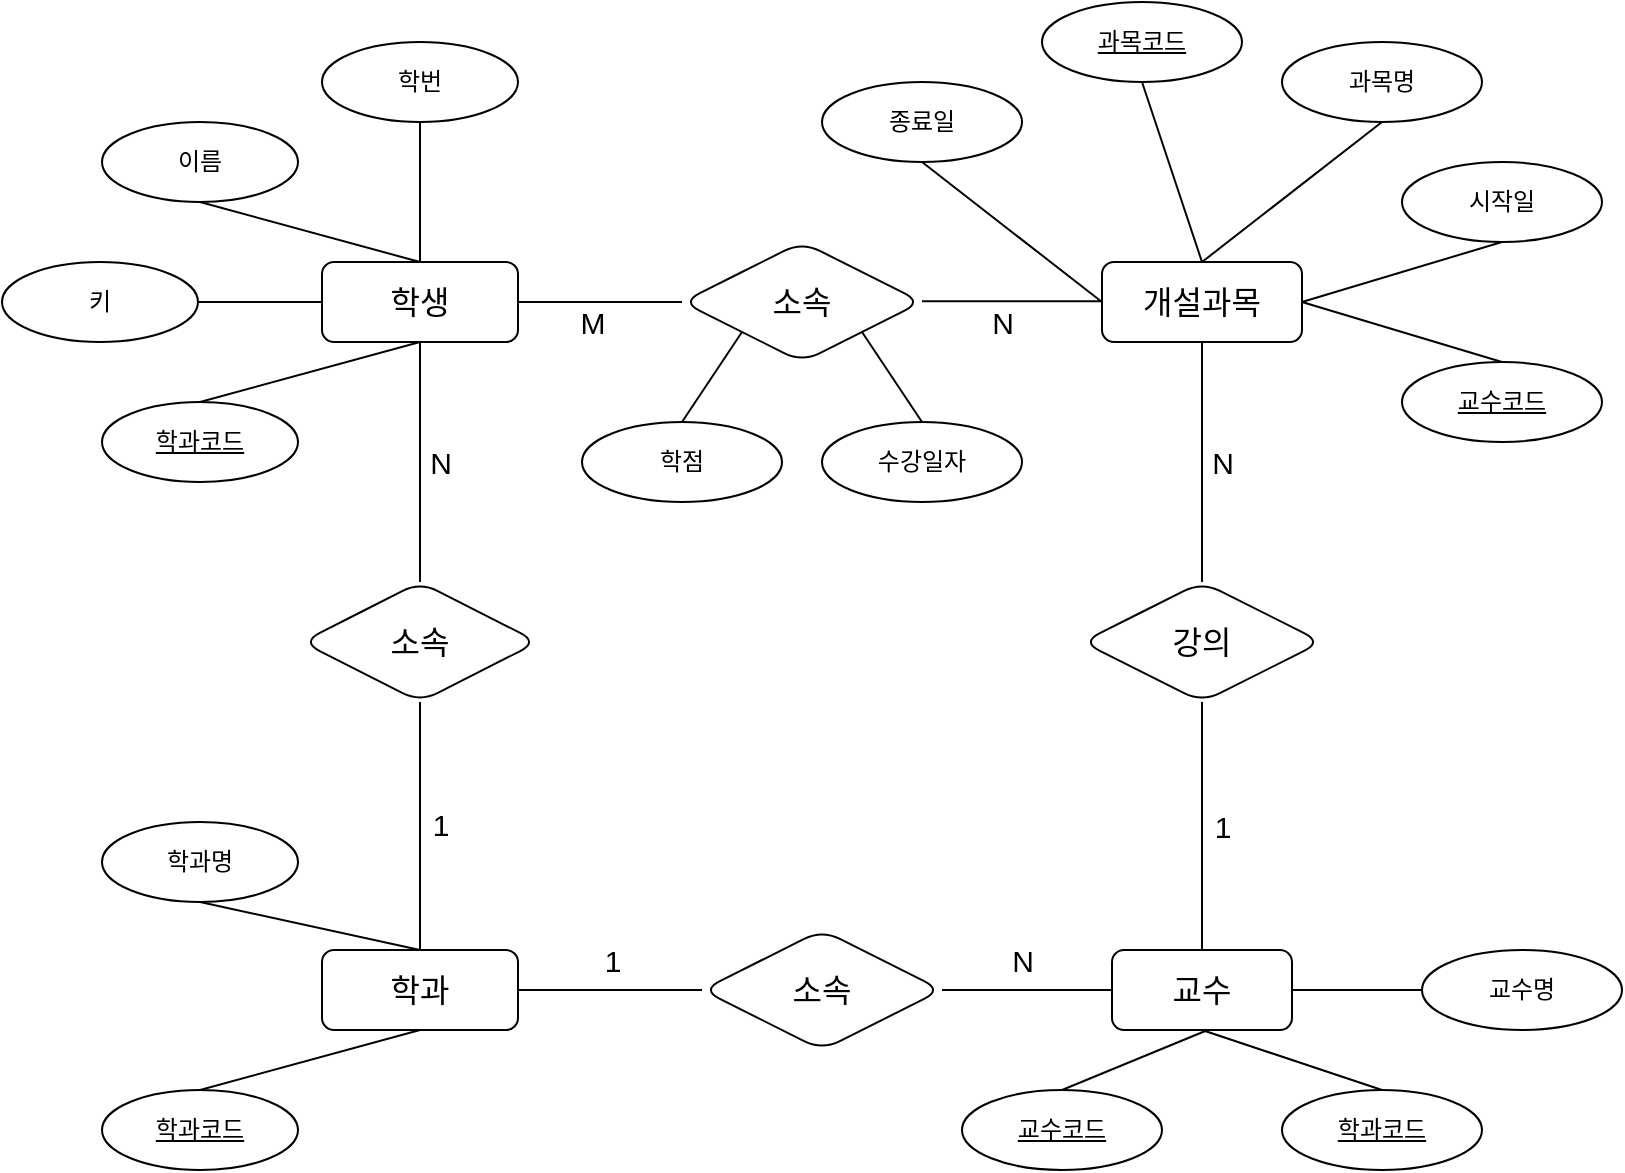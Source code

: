 <mxfile version="24.2.1" type="github" pages="2">
  <diagram name="개념적 모델링" id="DnrLCoqp0zNMLl07k5V4">
    <mxGraphModel dx="2521" dy="1557" grid="1" gridSize="10" guides="1" tooltips="1" connect="1" arrows="1" fold="1" page="1" pageScale="1" pageWidth="1169" pageHeight="827" math="0" shadow="0">
      <root>
        <mxCell id="0" />
        <mxCell id="1" parent="0" />
        <mxCell id="U_HySxkz3RupUNM9T2fn-3" value="&lt;font style=&quot;font-size: 16px;&quot;&gt;학생&lt;/font&gt;" style="whiteSpace=wrap;html=1;align=center;rounded=1;" vertex="1" parent="1">
          <mxGeometry x="-330" y="-40" width="98" height="40" as="geometry" />
        </mxCell>
        <mxCell id="U_HySxkz3RupUNM9T2fn-9" value="학과코드" style="ellipse;whiteSpace=wrap;html=1;align=center;fontStyle=4;rounded=1;" vertex="1" parent="1">
          <mxGeometry x="-440" y="30" width="98" height="40" as="geometry" />
        </mxCell>
        <mxCell id="U_HySxkz3RupUNM9T2fn-10" value="이름" style="ellipse;whiteSpace=wrap;html=1;align=center;rounded=1;" vertex="1" parent="1">
          <mxGeometry x="-440" y="-110" width="98" height="40" as="geometry" />
        </mxCell>
        <mxCell id="U_HySxkz3RupUNM9T2fn-11" value="키" style="ellipse;whiteSpace=wrap;html=1;align=center;rounded=1;" vertex="1" parent="1">
          <mxGeometry x="-490" y="-40" width="98" height="40" as="geometry" />
        </mxCell>
        <mxCell id="U_HySxkz3RupUNM9T2fn-13" value="학번" style="ellipse;whiteSpace=wrap;html=1;align=center;rounded=1;" vertex="1" parent="1">
          <mxGeometry x="-330" y="-150" width="98" height="40" as="geometry" />
        </mxCell>
        <mxCell id="U_HySxkz3RupUNM9T2fn-14" value="" style="endArrow=none;html=1;rounded=1;fontSize=12;startSize=8;endSize=8;curved=1;entryX=0.5;entryY=1;entryDx=0;entryDy=0;exitX=0.5;exitY=0;exitDx=0;exitDy=0;" edge="1" parent="1" source="U_HySxkz3RupUNM9T2fn-3" target="U_HySxkz3RupUNM9T2fn-13">
          <mxGeometry relative="1" as="geometry">
            <mxPoint x="-310" y="-60" as="sourcePoint" />
            <mxPoint x="-150" y="-60" as="targetPoint" />
          </mxGeometry>
        </mxCell>
        <mxCell id="U_HySxkz3RupUNM9T2fn-15" value="" style="endArrow=none;html=1;rounded=1;fontSize=12;startSize=8;endSize=8;curved=1;exitX=0.5;exitY=1;exitDx=0;exitDy=0;entryX=0.5;entryY=0;entryDx=0;entryDy=0;" edge="1" parent="1" source="U_HySxkz3RupUNM9T2fn-10" target="U_HySxkz3RupUNM9T2fn-3">
          <mxGeometry relative="1" as="geometry">
            <mxPoint x="-310" y="-60" as="sourcePoint" />
            <mxPoint x="-150" y="-60" as="targetPoint" />
          </mxGeometry>
        </mxCell>
        <mxCell id="U_HySxkz3RupUNM9T2fn-16" value="" style="endArrow=none;html=1;rounded=1;fontSize=12;startSize=8;endSize=8;curved=1;exitX=1;exitY=0.5;exitDx=0;exitDy=0;entryX=0;entryY=0.5;entryDx=0;entryDy=0;" edge="1" parent="1" source="U_HySxkz3RupUNM9T2fn-11" target="U_HySxkz3RupUNM9T2fn-3">
          <mxGeometry relative="1" as="geometry">
            <mxPoint x="-360" y="-70" as="sourcePoint" />
            <mxPoint x="-270" y="-30" as="targetPoint" />
          </mxGeometry>
        </mxCell>
        <mxCell id="U_HySxkz3RupUNM9T2fn-17" value="" style="endArrow=none;html=1;rounded=1;fontSize=12;startSize=8;endSize=8;curved=1;exitX=0.5;exitY=1;exitDx=0;exitDy=0;entryX=0.5;entryY=0;entryDx=0;entryDy=0;" edge="1" parent="1" source="U_HySxkz3RupUNM9T2fn-3" target="U_HySxkz3RupUNM9T2fn-9">
          <mxGeometry relative="1" as="geometry">
            <mxPoint x="-380" y="-10" as="sourcePoint" />
            <mxPoint x="-280" y="40" as="targetPoint" />
          </mxGeometry>
        </mxCell>
        <mxCell id="U_HySxkz3RupUNM9T2fn-18" value="&lt;span style=&quot;font-size: 16px;&quot;&gt;학과&lt;/span&gt;" style="whiteSpace=wrap;html=1;align=center;rounded=1;" vertex="1" parent="1">
          <mxGeometry x="-330" y="304" width="98" height="40" as="geometry" />
        </mxCell>
        <mxCell id="U_HySxkz3RupUNM9T2fn-19" value="학과명" style="ellipse;whiteSpace=wrap;html=1;align=center;rounded=1;" vertex="1" parent="1">
          <mxGeometry x="-440" y="240" width="98" height="40" as="geometry" />
        </mxCell>
        <mxCell id="U_HySxkz3RupUNM9T2fn-20" value="학과코드" style="ellipse;whiteSpace=wrap;html=1;align=center;fontStyle=4;rounded=1;" vertex="1" parent="1">
          <mxGeometry x="-440" y="374" width="98" height="40" as="geometry" />
        </mxCell>
        <mxCell id="U_HySxkz3RupUNM9T2fn-21" value="" style="endArrow=none;html=1;rounded=1;fontSize=12;startSize=8;endSize=8;curved=1;entryX=0.5;entryY=1;entryDx=0;entryDy=0;exitX=0.5;exitY=0;exitDx=0;exitDy=0;" edge="1" parent="1" source="U_HySxkz3RupUNM9T2fn-20" target="U_HySxkz3RupUNM9T2fn-18">
          <mxGeometry relative="1" as="geometry">
            <mxPoint x="-460" y="344" as="sourcePoint" />
            <mxPoint x="-370" y="304" as="targetPoint" />
          </mxGeometry>
        </mxCell>
        <mxCell id="U_HySxkz3RupUNM9T2fn-22" value="" style="endArrow=none;html=1;rounded=1;fontSize=12;startSize=8;endSize=8;curved=1;entryX=0.5;entryY=1;entryDx=0;entryDy=0;exitX=0.5;exitY=0;exitDx=0;exitDy=0;" edge="1" parent="1" source="U_HySxkz3RupUNM9T2fn-18" target="U_HySxkz3RupUNM9T2fn-19">
          <mxGeometry relative="1" as="geometry">
            <mxPoint x="-450" y="354" as="sourcePoint" />
            <mxPoint x="-360" y="314" as="targetPoint" />
          </mxGeometry>
        </mxCell>
        <mxCell id="U_HySxkz3RupUNM9T2fn-25" value="학과코드" style="ellipse;whiteSpace=wrap;html=1;align=center;fontStyle=4;rounded=1;" vertex="1" parent="1">
          <mxGeometry x="150" y="374" width="100" height="40" as="geometry" />
        </mxCell>
        <mxCell id="U_HySxkz3RupUNM9T2fn-26" value="교수코드" style="ellipse;whiteSpace=wrap;html=1;align=center;fontStyle=4;rounded=1;" vertex="1" parent="1">
          <mxGeometry x="-10" y="374" width="100" height="40" as="geometry" />
        </mxCell>
        <mxCell id="U_HySxkz3RupUNM9T2fn-30" value="" style="endArrow=none;html=1;rounded=1;fontSize=12;startSize=8;endSize=8;curved=1;exitX=0.5;exitY=0;exitDx=0;exitDy=0;entryX=0;entryY=1;entryDx=0;entryDy=0;" edge="1" parent="1" source="U_HySxkz3RupUNM9T2fn-26">
          <mxGeometry relative="1" as="geometry">
            <mxPoint x="115" y="214" as="sourcePoint" />
            <mxPoint x="125" y="339" as="targetPoint" />
          </mxGeometry>
        </mxCell>
        <mxCell id="U_HySxkz3RupUNM9T2fn-31" value="" style="endArrow=none;html=1;rounded=1;fontSize=12;startSize=8;endSize=8;curved=1;exitX=0.5;exitY=0;exitDx=0;exitDy=0;entryX=0.5;entryY=1;entryDx=0;entryDy=0;" edge="1" parent="1" source="U_HySxkz3RupUNM9T2fn-25" target="U_HySxkz3RupUNM9T2fn-33">
          <mxGeometry relative="1" as="geometry">
            <mxPoint x="110" y="469" as="sourcePoint" />
            <mxPoint x="185" y="339" as="targetPoint" />
          </mxGeometry>
        </mxCell>
        <mxCell id="U_HySxkz3RupUNM9T2fn-33" value="&lt;font style=&quot;font-size: 16px;&quot;&gt;교수&lt;/font&gt;" style="whiteSpace=wrap;html=1;align=center;rounded=1;" vertex="1" parent="1">
          <mxGeometry x="65" y="304" width="90" height="40" as="geometry" />
        </mxCell>
        <mxCell id="U_HySxkz3RupUNM9T2fn-34" value="교수명" style="ellipse;whiteSpace=wrap;html=1;align=center;rounded=1;" vertex="1" parent="1">
          <mxGeometry x="220" y="304" width="100" height="40" as="geometry" />
        </mxCell>
        <mxCell id="U_HySxkz3RupUNM9T2fn-35" value="" style="endArrow=none;html=1;rounded=1;fontSize=12;startSize=8;endSize=8;curved=1;exitX=1;exitY=0.5;exitDx=0;exitDy=0;entryX=0;entryY=0.5;entryDx=0;entryDy=0;" edge="1" parent="1" source="U_HySxkz3RupUNM9T2fn-33" target="U_HySxkz3RupUNM9T2fn-34">
          <mxGeometry relative="1" as="geometry">
            <mxPoint x="165" y="134" as="sourcePoint" />
            <mxPoint x="55" y="164" as="targetPoint" />
          </mxGeometry>
        </mxCell>
        <mxCell id="U_HySxkz3RupUNM9T2fn-36" value="&lt;font style=&quot;font-size: 16px;&quot;&gt;개설과목&lt;/font&gt;" style="whiteSpace=wrap;html=1;align=center;rounded=1;" vertex="1" parent="1">
          <mxGeometry x="60" y="-40" width="100" height="40" as="geometry" />
        </mxCell>
        <mxCell id="U_HySxkz3RupUNM9T2fn-37" value="과목코드" style="ellipse;whiteSpace=wrap;html=1;align=center;fontStyle=4;rounded=1;" vertex="1" parent="1">
          <mxGeometry x="30" y="-170" width="100" height="40" as="geometry" />
        </mxCell>
        <mxCell id="U_HySxkz3RupUNM9T2fn-38" value="교수코드" style="ellipse;whiteSpace=wrap;html=1;align=center;fontStyle=4;rounded=1;" vertex="1" parent="1">
          <mxGeometry x="210" y="10" width="100" height="40" as="geometry" />
        </mxCell>
        <mxCell id="U_HySxkz3RupUNM9T2fn-39" value="과목명" style="ellipse;whiteSpace=wrap;html=1;align=center;rounded=1;" vertex="1" parent="1">
          <mxGeometry x="150" y="-150" width="100" height="40" as="geometry" />
        </mxCell>
        <mxCell id="U_HySxkz3RupUNM9T2fn-40" value="종료일" style="ellipse;whiteSpace=wrap;html=1;align=center;rounded=1;" vertex="1" parent="1">
          <mxGeometry x="-80" y="-130" width="100" height="40" as="geometry" />
        </mxCell>
        <mxCell id="U_HySxkz3RupUNM9T2fn-41" value="시작일" style="ellipse;whiteSpace=wrap;html=1;align=center;rounded=1;" vertex="1" parent="1">
          <mxGeometry x="210" y="-90" width="100" height="40" as="geometry" />
        </mxCell>
        <mxCell id="U_HySxkz3RupUNM9T2fn-44" value="" style="endArrow=none;html=1;rounded=1;fontSize=12;startSize=8;endSize=8;curved=1;entryX=0.5;entryY=1;entryDx=0;entryDy=0;exitX=1;exitY=0.5;exitDx=0;exitDy=0;" edge="1" parent="1" source="U_HySxkz3RupUNM9T2fn-36" target="U_HySxkz3RupUNM9T2fn-41">
          <mxGeometry relative="1" as="geometry">
            <mxPoint x="400" y="-110" as="sourcePoint" />
            <mxPoint x="350" y="-150" as="targetPoint" />
          </mxGeometry>
        </mxCell>
        <mxCell id="U_HySxkz3RupUNM9T2fn-45" value="" style="endArrow=none;html=1;rounded=1;fontSize=12;startSize=8;endSize=8;curved=1;exitX=0.5;exitY=1;exitDx=0;exitDy=0;entryX=0.5;entryY=0;entryDx=0;entryDy=0;" edge="1" parent="1" source="U_HySxkz3RupUNM9T2fn-37" target="U_HySxkz3RupUNM9T2fn-36">
          <mxGeometry relative="1" as="geometry">
            <mxPoint x="410" y="-100" as="sourcePoint" />
            <mxPoint x="360" y="-140" as="targetPoint" />
          </mxGeometry>
        </mxCell>
        <mxCell id="U_HySxkz3RupUNM9T2fn-46" value="" style="endArrow=none;html=1;rounded=1;fontSize=12;startSize=8;endSize=8;curved=1;entryX=0.5;entryY=1;entryDx=0;entryDy=0;exitX=0;exitY=0.5;exitDx=0;exitDy=0;" edge="1" parent="1" source="U_HySxkz3RupUNM9T2fn-36" target="U_HySxkz3RupUNM9T2fn-40">
          <mxGeometry relative="1" as="geometry">
            <mxPoint x="420" y="-90" as="sourcePoint" />
            <mxPoint x="370" y="-130" as="targetPoint" />
          </mxGeometry>
        </mxCell>
        <mxCell id="U_HySxkz3RupUNM9T2fn-47" value="" style="endArrow=none;html=1;rounded=1;fontSize=12;startSize=8;endSize=8;curved=1;entryX=0.5;entryY=0;entryDx=0;entryDy=0;exitX=1;exitY=0.5;exitDx=0;exitDy=0;" edge="1" parent="1" source="U_HySxkz3RupUNM9T2fn-36" target="U_HySxkz3RupUNM9T2fn-38">
          <mxGeometry relative="1" as="geometry">
            <mxPoint x="430" y="-80" as="sourcePoint" />
            <mxPoint x="380" y="-120" as="targetPoint" />
          </mxGeometry>
        </mxCell>
        <mxCell id="U_HySxkz3RupUNM9T2fn-48" value="" style="endArrow=none;html=1;rounded=1;fontSize=12;startSize=8;endSize=8;curved=1;entryX=0.5;entryY=1;entryDx=0;entryDy=0;exitX=0.5;exitY=0;exitDx=0;exitDy=0;" edge="1" parent="1" source="U_HySxkz3RupUNM9T2fn-36" target="U_HySxkz3RupUNM9T2fn-39">
          <mxGeometry relative="1" as="geometry">
            <mxPoint x="440" y="-70" as="sourcePoint" />
            <mxPoint x="390" y="-110" as="targetPoint" />
          </mxGeometry>
        </mxCell>
        <mxCell id="U_HySxkz3RupUNM9T2fn-49" value="&lt;font style=&quot;font-size: 16px;&quot;&gt;소속&lt;/font&gt;" style="shape=rhombus;perimeter=rhombusPerimeter;whiteSpace=wrap;html=1;align=center;rounded=1;" vertex="1" parent="1">
          <mxGeometry x="-140" y="294" width="120" height="60" as="geometry" />
        </mxCell>
        <mxCell id="U_HySxkz3RupUNM9T2fn-51" value="" style="endArrow=none;html=1;rounded=1;fontSize=12;startSize=8;endSize=8;curved=1;exitX=1;exitY=0.5;exitDx=0;exitDy=0;entryX=0;entryY=0.5;entryDx=0;entryDy=0;" edge="1" parent="1" source="U_HySxkz3RupUNM9T2fn-18" target="U_HySxkz3RupUNM9T2fn-49">
          <mxGeometry relative="1" as="geometry">
            <mxPoint x="-70" y="180" as="sourcePoint" />
            <mxPoint x="-150" y="340" as="targetPoint" />
          </mxGeometry>
        </mxCell>
        <mxCell id="U_HySxkz3RupUNM9T2fn-52" value="" style="endArrow=none;html=1;rounded=1;fontSize=12;startSize=8;endSize=8;curved=1;entryX=0;entryY=0.5;entryDx=0;entryDy=0;exitX=1;exitY=0.5;exitDx=0;exitDy=0;" edge="1" parent="1" source="U_HySxkz3RupUNM9T2fn-49" target="U_HySxkz3RupUNM9T2fn-33">
          <mxGeometry relative="1" as="geometry">
            <mxPoint y="324" as="sourcePoint" />
            <mxPoint x="-110" y="334" as="targetPoint" />
          </mxGeometry>
        </mxCell>
        <mxCell id="U_HySxkz3RupUNM9T2fn-56" value="N" style="edgeLabel;html=1;align=center;verticalAlign=middle;resizable=0;points=[];fontSize=15;rounded=1;" vertex="1" connectable="0" parent="U_HySxkz3RupUNM9T2fn-52">
          <mxGeometry x="0.067" y="3" relative="1" as="geometry">
            <mxPoint x="-6" y="-12" as="offset" />
          </mxGeometry>
        </mxCell>
        <mxCell id="U_HySxkz3RupUNM9T2fn-54" value="&lt;font style=&quot;font-size: 15px;&quot;&gt;1&lt;/font&gt;" style="text;html=1;align=center;verticalAlign=middle;resizable=0;points=[];autosize=1;strokeColor=none;fillColor=none;fontSize=16;rounded=1;" vertex="1" parent="1">
          <mxGeometry x="-200" y="294" width="30" height="30" as="geometry" />
        </mxCell>
        <mxCell id="U_HySxkz3RupUNM9T2fn-57" value="&lt;font style=&quot;font-size: 16px;&quot;&gt;소속&lt;/font&gt;" style="shape=rhombus;perimeter=rhombusPerimeter;whiteSpace=wrap;html=1;align=center;rounded=1;" vertex="1" parent="1">
          <mxGeometry x="-340" y="120" width="118" height="60" as="geometry" />
        </mxCell>
        <mxCell id="U_HySxkz3RupUNM9T2fn-58" value="" style="endArrow=none;html=1;rounded=1;fontSize=12;startSize=8;endSize=8;curved=1;exitX=0.5;exitY=1;exitDx=0;exitDy=0;entryX=0.5;entryY=0;entryDx=0;entryDy=0;" edge="1" parent="1" source="U_HySxkz3RupUNM9T2fn-57" target="U_HySxkz3RupUNM9T2fn-18">
          <mxGeometry relative="1" as="geometry">
            <mxPoint x="-80" y="130" as="sourcePoint" />
            <mxPoint x="80" y="130" as="targetPoint" />
          </mxGeometry>
        </mxCell>
        <mxCell id="U_HySxkz3RupUNM9T2fn-61" value="1" style="edgeLabel;html=1;align=center;verticalAlign=middle;resizable=0;points=[];fontSize=15;rounded=1;" vertex="1" connectable="0" parent="U_HySxkz3RupUNM9T2fn-58">
          <mxGeometry x="-0.184" y="-4" relative="1" as="geometry">
            <mxPoint x="14" y="10" as="offset" />
          </mxGeometry>
        </mxCell>
        <mxCell id="U_HySxkz3RupUNM9T2fn-59" value="" style="endArrow=none;html=1;rounded=1;fontSize=12;startSize=8;endSize=8;curved=1;exitX=0.5;exitY=1;exitDx=0;exitDy=0;entryX=0.5;entryY=0;entryDx=0;entryDy=0;" edge="1" parent="1" source="U_HySxkz3RupUNM9T2fn-3" target="U_HySxkz3RupUNM9T2fn-57">
          <mxGeometry relative="1" as="geometry">
            <mxPoint x="-80" y="130" as="sourcePoint" />
            <mxPoint x="80" y="130" as="targetPoint" />
          </mxGeometry>
        </mxCell>
        <mxCell id="U_HySxkz3RupUNM9T2fn-60" value="N" style="edgeLabel;html=1;align=center;verticalAlign=middle;resizable=0;points=[];fontSize=15;rounded=1;" vertex="1" connectable="0" parent="U_HySxkz3RupUNM9T2fn-59">
          <mxGeometry x="0.066" y="2" relative="1" as="geometry">
            <mxPoint x="8" y="-4" as="offset" />
          </mxGeometry>
        </mxCell>
        <mxCell id="U_HySxkz3RupUNM9T2fn-63" value="&lt;span style=&quot;font-size: 16px;&quot;&gt;강의&lt;/span&gt;" style="shape=rhombus;perimeter=rhombusPerimeter;whiteSpace=wrap;html=1;align=center;rounded=1;" vertex="1" parent="1">
          <mxGeometry x="50" y="120" width="120" height="60" as="geometry" />
        </mxCell>
        <mxCell id="U_HySxkz3RupUNM9T2fn-64" value="" style="endArrow=none;html=1;rounded=1;fontSize=12;startSize=8;endSize=8;curved=1;exitX=0.5;exitY=1;exitDx=0;exitDy=0;entryX=0.5;entryY=0;entryDx=0;entryDy=0;" edge="1" parent="1" source="U_HySxkz3RupUNM9T2fn-36" target="U_HySxkz3RupUNM9T2fn-63">
          <mxGeometry relative="1" as="geometry">
            <mxPoint x="-95" y="70" as="sourcePoint" />
            <mxPoint x="-95" y="190" as="targetPoint" />
          </mxGeometry>
        </mxCell>
        <mxCell id="U_HySxkz3RupUNM9T2fn-65" value="N" style="edgeLabel;html=1;align=center;verticalAlign=middle;resizable=0;points=[];fontSize=15;rounded=1;" vertex="1" connectable="0" parent="U_HySxkz3RupUNM9T2fn-64">
          <mxGeometry x="0.066" y="2" relative="1" as="geometry">
            <mxPoint x="8" y="-4" as="offset" />
          </mxGeometry>
        </mxCell>
        <mxCell id="U_HySxkz3RupUNM9T2fn-66" value="" style="endArrow=none;html=1;rounded=1;fontSize=12;startSize=8;endSize=8;curved=1;exitX=0.5;exitY=1;exitDx=0;exitDy=0;entryX=0.5;entryY=0;entryDx=0;entryDy=0;" edge="1" parent="1" source="U_HySxkz3RupUNM9T2fn-63" target="U_HySxkz3RupUNM9T2fn-33">
          <mxGeometry relative="1" as="geometry">
            <mxPoint x="50" y="210" as="sourcePoint" />
            <mxPoint x="80" y="260" as="targetPoint" />
          </mxGeometry>
        </mxCell>
        <mxCell id="U_HySxkz3RupUNM9T2fn-67" value="1" style="edgeLabel;html=1;align=center;verticalAlign=middle;resizable=0;points=[];fontSize=15;rounded=1;" vertex="1" connectable="0" parent="U_HySxkz3RupUNM9T2fn-66">
          <mxGeometry x="0.066" y="2" relative="1" as="geometry">
            <mxPoint x="8" y="-4" as="offset" />
          </mxGeometry>
        </mxCell>
        <mxCell id="U_HySxkz3RupUNM9T2fn-68" value="&lt;font style=&quot;font-size: 16px;&quot;&gt;소속&lt;/font&gt;" style="shape=rhombus;perimeter=rhombusPerimeter;whiteSpace=wrap;html=1;align=center;rounded=1;" vertex="1" parent="1">
          <mxGeometry x="-150" y="-50" width="120" height="60" as="geometry" />
        </mxCell>
        <mxCell id="U_HySxkz3RupUNM9T2fn-72" value="" style="endArrow=none;html=1;rounded=1;fontSize=12;startSize=8;endSize=8;curved=1;exitX=0;exitY=0.5;exitDx=0;exitDy=0;entryX=1;entryY=0.5;entryDx=0;entryDy=0;" edge="1" parent="1">
          <mxGeometry relative="1" as="geometry">
            <mxPoint x="60" y="-20.4" as="sourcePoint" />
            <mxPoint x="-30" y="-20.4" as="targetPoint" />
          </mxGeometry>
        </mxCell>
        <mxCell id="U_HySxkz3RupUNM9T2fn-73" value="N" style="edgeLabel;html=1;align=center;verticalAlign=middle;resizable=0;points=[];fontSize=15;rounded=1;" vertex="1" connectable="0" parent="U_HySxkz3RupUNM9T2fn-72">
          <mxGeometry x="0.066" y="2" relative="1" as="geometry">
            <mxPoint x="-2" y="8" as="offset" />
          </mxGeometry>
        </mxCell>
        <mxCell id="U_HySxkz3RupUNM9T2fn-77" value="" style="endArrow=none;html=1;rounded=1;fontSize=12;startSize=8;endSize=8;curved=1;exitX=0;exitY=0.5;exitDx=0;exitDy=0;entryX=1;entryY=0.5;entryDx=0;entryDy=0;" edge="1" parent="1" source="U_HySxkz3RupUNM9T2fn-68" target="U_HySxkz3RupUNM9T2fn-3">
          <mxGeometry relative="1" as="geometry">
            <mxPoint x="-150" y="29.6" as="sourcePoint" />
            <mxPoint x="-240" y="29.6" as="targetPoint" />
          </mxGeometry>
        </mxCell>
        <mxCell id="U_HySxkz3RupUNM9T2fn-78" value="M" style="edgeLabel;html=1;align=center;verticalAlign=middle;resizable=0;points=[];fontSize=15;rounded=1;" vertex="1" connectable="0" parent="U_HySxkz3RupUNM9T2fn-77">
          <mxGeometry x="0.066" y="2" relative="1" as="geometry">
            <mxPoint x="-2" y="8" as="offset" />
          </mxGeometry>
        </mxCell>
        <mxCell id="U_HySxkz3RupUNM9T2fn-79" value="학점" style="ellipse;whiteSpace=wrap;html=1;align=center;rounded=1;" vertex="1" parent="1">
          <mxGeometry x="-200" y="40" width="100" height="40" as="geometry" />
        </mxCell>
        <mxCell id="U_HySxkz3RupUNM9T2fn-80" value="수강일자" style="ellipse;whiteSpace=wrap;html=1;align=center;rounded=1;" vertex="1" parent="1">
          <mxGeometry x="-80" y="40" width="100" height="40" as="geometry" />
        </mxCell>
        <mxCell id="U_HySxkz3RupUNM9T2fn-81" value="" style="endArrow=none;html=1;rounded=0;fontSize=12;startSize=8;endSize=8;curved=1;exitX=0;exitY=1;exitDx=0;exitDy=0;entryX=0.5;entryY=0;entryDx=0;entryDy=0;" edge="1" parent="1" source="U_HySxkz3RupUNM9T2fn-68" target="U_HySxkz3RupUNM9T2fn-79">
          <mxGeometry relative="1" as="geometry">
            <mxPoint x="-100" y="130" as="sourcePoint" />
            <mxPoint x="60" y="130" as="targetPoint" />
          </mxGeometry>
        </mxCell>
        <mxCell id="U_HySxkz3RupUNM9T2fn-82" value="" style="endArrow=none;html=1;rounded=0;fontSize=12;startSize=8;endSize=8;curved=1;entryX=0.5;entryY=0;entryDx=0;entryDy=0;exitX=1;exitY=1;exitDx=0;exitDy=0;" edge="1" parent="1" source="U_HySxkz3RupUNM9T2fn-68" target="U_HySxkz3RupUNM9T2fn-80">
          <mxGeometry relative="1" as="geometry">
            <mxPoint x="-10" y="10" as="sourcePoint" />
            <mxPoint x="-140" y="50" as="targetPoint" />
          </mxGeometry>
        </mxCell>
      </root>
    </mxGraphModel>
  </diagram>
  <diagram id="4_uXWPpw7I5P6kzUsAwE" name="논리적 모델링">
    <mxGraphModel dx="1183" dy="638" grid="1" gridSize="10" guides="1" tooltips="1" connect="1" arrows="1" fold="1" page="1" pageScale="1" pageWidth="1169" pageHeight="827" math="0" shadow="0">
      <root>
        <mxCell id="0" />
        <mxCell id="1" parent="0" />
        <mxCell id="kQOUR_dNGzlJ39-icqzC-1" value="학생" style="shape=table;startSize=30;container=1;collapsible=1;childLayout=tableLayout;fixedRows=1;rowLines=0;fontStyle=1;align=center;resizeLast=1;html=1;rounded=1;" vertex="1" parent="1">
          <mxGeometry x="220" y="200" width="180" height="150" as="geometry" />
        </mxCell>
        <mxCell id="kQOUR_dNGzlJ39-icqzC-2" value="" style="shape=tableRow;horizontal=0;startSize=0;swimlaneHead=0;swimlaneBody=0;fillColor=none;collapsible=0;dropTarget=0;points=[[0,0.5],[1,0.5]];portConstraint=eastwest;top=0;left=0;right=0;bottom=1;rounded=1;" vertex="1" parent="kQOUR_dNGzlJ39-icqzC-1">
          <mxGeometry y="30" width="180" height="30" as="geometry" />
        </mxCell>
        <mxCell id="kQOUR_dNGzlJ39-icqzC-3" value="PK" style="shape=partialRectangle;connectable=0;fillColor=none;top=0;left=0;bottom=0;right=0;fontStyle=1;overflow=hidden;whiteSpace=wrap;html=1;rounded=1;" vertex="1" parent="kQOUR_dNGzlJ39-icqzC-2">
          <mxGeometry width="30" height="30" as="geometry">
            <mxRectangle width="30" height="30" as="alternateBounds" />
          </mxGeometry>
        </mxCell>
        <mxCell id="kQOUR_dNGzlJ39-icqzC-4" value="학번" style="shape=partialRectangle;connectable=0;fillColor=none;top=0;left=0;bottom=0;right=0;align=left;spacingLeft=6;fontStyle=5;overflow=hidden;whiteSpace=wrap;html=1;rounded=1;" vertex="1" parent="kQOUR_dNGzlJ39-icqzC-2">
          <mxGeometry x="30" width="150" height="30" as="geometry">
            <mxRectangle width="150" height="30" as="alternateBounds" />
          </mxGeometry>
        </mxCell>
        <mxCell id="ThWW7gQG_3aMDMLpA0-r-1" value="" style="shape=tableRow;horizontal=0;startSize=0;swimlaneHead=0;swimlaneBody=0;fillColor=none;collapsible=0;dropTarget=0;points=[[0,0.5],[1,0.5]];portConstraint=eastwest;top=0;left=0;right=0;bottom=1;rounded=1;" vertex="1" parent="kQOUR_dNGzlJ39-icqzC-1">
          <mxGeometry y="60" width="180" height="30" as="geometry" />
        </mxCell>
        <mxCell id="ThWW7gQG_3aMDMLpA0-r-2" value="FK" style="shape=partialRectangle;connectable=0;fillColor=none;top=0;left=0;bottom=0;right=0;fontStyle=1;overflow=hidden;whiteSpace=wrap;html=1;rounded=1;" vertex="1" parent="ThWW7gQG_3aMDMLpA0-r-1">
          <mxGeometry width="30" height="30" as="geometry">
            <mxRectangle width="30" height="30" as="alternateBounds" />
          </mxGeometry>
        </mxCell>
        <mxCell id="ThWW7gQG_3aMDMLpA0-r-3" value="학과코드" style="shape=partialRectangle;connectable=0;fillColor=none;top=0;left=0;bottom=0;right=0;align=left;spacingLeft=6;fontStyle=5;overflow=hidden;whiteSpace=wrap;html=1;rounded=1;" vertex="1" parent="ThWW7gQG_3aMDMLpA0-r-1">
          <mxGeometry x="30" width="150" height="30" as="geometry">
            <mxRectangle width="150" height="30" as="alternateBounds" />
          </mxGeometry>
        </mxCell>
        <mxCell id="kQOUR_dNGzlJ39-icqzC-8" value="" style="shape=tableRow;horizontal=0;startSize=0;swimlaneHead=0;swimlaneBody=0;fillColor=none;collapsible=0;dropTarget=0;points=[[0,0.5],[1,0.5]];portConstraint=eastwest;top=0;left=0;right=0;bottom=0;rounded=1;" vertex="1" parent="kQOUR_dNGzlJ39-icqzC-1">
          <mxGeometry y="90" width="180" height="30" as="geometry" />
        </mxCell>
        <mxCell id="kQOUR_dNGzlJ39-icqzC-9" value="" style="shape=partialRectangle;connectable=0;fillColor=none;top=0;left=0;bottom=0;right=0;editable=1;overflow=hidden;whiteSpace=wrap;html=1;rounded=1;" vertex="1" parent="kQOUR_dNGzlJ39-icqzC-8">
          <mxGeometry width="30" height="30" as="geometry">
            <mxRectangle width="30" height="30" as="alternateBounds" />
          </mxGeometry>
        </mxCell>
        <mxCell id="kQOUR_dNGzlJ39-icqzC-10" value="이름" style="shape=partialRectangle;connectable=0;fillColor=none;top=0;left=0;bottom=0;right=0;align=left;spacingLeft=6;overflow=hidden;whiteSpace=wrap;html=1;rounded=1;" vertex="1" parent="kQOUR_dNGzlJ39-icqzC-8">
          <mxGeometry x="30" width="150" height="30" as="geometry">
            <mxRectangle width="150" height="30" as="alternateBounds" />
          </mxGeometry>
        </mxCell>
        <mxCell id="kQOUR_dNGzlJ39-icqzC-11" value="" style="shape=tableRow;horizontal=0;startSize=0;swimlaneHead=0;swimlaneBody=0;fillColor=none;collapsible=0;dropTarget=0;points=[[0,0.5],[1,0.5]];portConstraint=eastwest;top=0;left=0;right=0;bottom=0;rounded=1;" vertex="1" parent="kQOUR_dNGzlJ39-icqzC-1">
          <mxGeometry y="120" width="180" height="30" as="geometry" />
        </mxCell>
        <mxCell id="kQOUR_dNGzlJ39-icqzC-12" value="" style="shape=partialRectangle;connectable=0;fillColor=none;top=0;left=0;bottom=0;right=0;editable=1;overflow=hidden;whiteSpace=wrap;html=1;rounded=1;" vertex="1" parent="kQOUR_dNGzlJ39-icqzC-11">
          <mxGeometry width="30" height="30" as="geometry">
            <mxRectangle width="30" height="30" as="alternateBounds" />
          </mxGeometry>
        </mxCell>
        <mxCell id="kQOUR_dNGzlJ39-icqzC-13" value="키" style="shape=partialRectangle;connectable=0;fillColor=none;top=0;left=0;bottom=0;right=0;align=left;spacingLeft=6;overflow=hidden;whiteSpace=wrap;html=1;rounded=1;" vertex="1" parent="kQOUR_dNGzlJ39-icqzC-11">
          <mxGeometry x="30" width="150" height="30" as="geometry">
            <mxRectangle width="150" height="30" as="alternateBounds" />
          </mxGeometry>
        </mxCell>
        <mxCell id="0yEh_-4UiX-ft7ThPJqX-1" value="교수" style="shape=table;startSize=30;container=1;collapsible=1;childLayout=tableLayout;fixedRows=1;rowLines=0;fontStyle=1;align=center;resizeLast=1;html=1;rounded=1;" vertex="1" parent="1">
          <mxGeometry x="820" y="480" width="180" height="120" as="geometry" />
        </mxCell>
        <mxCell id="0yEh_-4UiX-ft7ThPJqX-2" value="" style="shape=tableRow;horizontal=0;startSize=0;swimlaneHead=0;swimlaneBody=0;fillColor=none;collapsible=0;dropTarget=0;points=[[0,0.5],[1,0.5]];portConstraint=eastwest;top=0;left=0;right=0;bottom=1;rounded=1;" vertex="1" parent="0yEh_-4UiX-ft7ThPJqX-1">
          <mxGeometry y="30" width="180" height="30" as="geometry" />
        </mxCell>
        <mxCell id="0yEh_-4UiX-ft7ThPJqX-3" value="PK" style="shape=partialRectangle;connectable=0;fillColor=none;top=0;left=0;bottom=0;right=0;fontStyle=1;overflow=hidden;whiteSpace=wrap;html=1;rounded=1;" vertex="1" parent="0yEh_-4UiX-ft7ThPJqX-2">
          <mxGeometry width="30" height="30" as="geometry">
            <mxRectangle width="30" height="30" as="alternateBounds" />
          </mxGeometry>
        </mxCell>
        <mxCell id="0yEh_-4UiX-ft7ThPJqX-4" value="교수코드" style="shape=partialRectangle;connectable=0;fillColor=none;top=0;left=0;bottom=0;right=0;align=left;spacingLeft=6;fontStyle=5;overflow=hidden;whiteSpace=wrap;html=1;rounded=1;" vertex="1" parent="0yEh_-4UiX-ft7ThPJqX-2">
          <mxGeometry x="30" width="150" height="30" as="geometry">
            <mxRectangle width="150" height="30" as="alternateBounds" />
          </mxGeometry>
        </mxCell>
        <mxCell id="0yEh_-4UiX-ft7ThPJqX-14" value="" style="shape=tableRow;horizontal=0;startSize=0;swimlaneHead=0;swimlaneBody=0;fillColor=none;collapsible=0;dropTarget=0;points=[[0,0.5],[1,0.5]];portConstraint=eastwest;top=0;left=0;right=0;bottom=1;rounded=1;" vertex="1" parent="0yEh_-4UiX-ft7ThPJqX-1">
          <mxGeometry y="60" width="180" height="30" as="geometry" />
        </mxCell>
        <mxCell id="0yEh_-4UiX-ft7ThPJqX-15" value="FK" style="shape=partialRectangle;connectable=0;fillColor=none;top=0;left=0;bottom=0;right=0;fontStyle=1;overflow=hidden;whiteSpace=wrap;html=1;rounded=1;" vertex="1" parent="0yEh_-4UiX-ft7ThPJqX-14">
          <mxGeometry width="30" height="30" as="geometry">
            <mxRectangle width="30" height="30" as="alternateBounds" />
          </mxGeometry>
        </mxCell>
        <mxCell id="0yEh_-4UiX-ft7ThPJqX-16" value="학과코드" style="shape=partialRectangle;connectable=0;fillColor=none;top=0;left=0;bottom=0;right=0;align=left;spacingLeft=6;fontStyle=5;overflow=hidden;whiteSpace=wrap;html=1;rounded=1;" vertex="1" parent="0yEh_-4UiX-ft7ThPJqX-14">
          <mxGeometry x="30" width="150" height="30" as="geometry">
            <mxRectangle width="150" height="30" as="alternateBounds" />
          </mxGeometry>
        </mxCell>
        <mxCell id="0yEh_-4UiX-ft7ThPJqX-5" value="" style="shape=tableRow;horizontal=0;startSize=0;swimlaneHead=0;swimlaneBody=0;fillColor=none;collapsible=0;dropTarget=0;points=[[0,0.5],[1,0.5]];portConstraint=eastwest;top=0;left=0;right=0;bottom=0;rounded=1;" vertex="1" parent="0yEh_-4UiX-ft7ThPJqX-1">
          <mxGeometry y="90" width="180" height="30" as="geometry" />
        </mxCell>
        <mxCell id="0yEh_-4UiX-ft7ThPJqX-6" value="" style="shape=partialRectangle;connectable=0;fillColor=none;top=0;left=0;bottom=0;right=0;editable=1;overflow=hidden;whiteSpace=wrap;html=1;rounded=1;" vertex="1" parent="0yEh_-4UiX-ft7ThPJqX-5">
          <mxGeometry width="30" height="30" as="geometry">
            <mxRectangle width="30" height="30" as="alternateBounds" />
          </mxGeometry>
        </mxCell>
        <mxCell id="0yEh_-4UiX-ft7ThPJqX-7" value="교수명" style="shape=partialRectangle;connectable=0;fillColor=none;top=0;left=0;bottom=0;right=0;align=left;spacingLeft=6;overflow=hidden;whiteSpace=wrap;html=1;rounded=1;" vertex="1" parent="0yEh_-4UiX-ft7ThPJqX-5">
          <mxGeometry x="30" width="150" height="30" as="geometry">
            <mxRectangle width="150" height="30" as="alternateBounds" />
          </mxGeometry>
        </mxCell>
        <mxCell id="0yEh_-4UiX-ft7ThPJqX-17" value="개설과목" style="shape=table;startSize=30;container=1;collapsible=1;childLayout=tableLayout;fixedRows=1;rowLines=0;fontStyle=1;align=center;resizeLast=1;html=1;rounded=1;" vertex="1" parent="1">
          <mxGeometry x="820" y="200" width="180" height="180" as="geometry" />
        </mxCell>
        <mxCell id="0yEh_-4UiX-ft7ThPJqX-18" value="" style="shape=tableRow;horizontal=0;startSize=0;swimlaneHead=0;swimlaneBody=0;fillColor=none;collapsible=0;dropTarget=0;points=[[0,0.5],[1,0.5]];portConstraint=eastwest;top=0;left=0;right=0;bottom=1;rounded=1;" vertex="1" parent="0yEh_-4UiX-ft7ThPJqX-17">
          <mxGeometry y="30" width="180" height="30" as="geometry" />
        </mxCell>
        <mxCell id="0yEh_-4UiX-ft7ThPJqX-19" value="PK" style="shape=partialRectangle;connectable=0;fillColor=none;top=0;left=0;bottom=0;right=0;fontStyle=1;overflow=hidden;whiteSpace=wrap;html=1;rounded=1;" vertex="1" parent="0yEh_-4UiX-ft7ThPJqX-18">
          <mxGeometry width="30" height="30" as="geometry">
            <mxRectangle width="30" height="30" as="alternateBounds" />
          </mxGeometry>
        </mxCell>
        <mxCell id="0yEh_-4UiX-ft7ThPJqX-20" value="과목코드" style="shape=partialRectangle;connectable=0;fillColor=none;top=0;left=0;bottom=0;right=0;align=left;spacingLeft=6;fontStyle=5;overflow=hidden;whiteSpace=wrap;html=1;rounded=1;" vertex="1" parent="0yEh_-4UiX-ft7ThPJqX-18">
          <mxGeometry x="30" width="150" height="30" as="geometry">
            <mxRectangle width="150" height="30" as="alternateBounds" />
          </mxGeometry>
        </mxCell>
        <mxCell id="0yEh_-4UiX-ft7ThPJqX-30" value="" style="shape=tableRow;horizontal=0;startSize=0;swimlaneHead=0;swimlaneBody=0;fillColor=none;collapsible=0;dropTarget=0;points=[[0,0.5],[1,0.5]];portConstraint=eastwest;top=0;left=0;right=0;bottom=1;rounded=1;" vertex="1" parent="0yEh_-4UiX-ft7ThPJqX-17">
          <mxGeometry y="60" width="180" height="30" as="geometry" />
        </mxCell>
        <mxCell id="0yEh_-4UiX-ft7ThPJqX-31" value="FK" style="shape=partialRectangle;connectable=0;fillColor=none;top=0;left=0;bottom=0;right=0;fontStyle=1;overflow=hidden;whiteSpace=wrap;html=1;rounded=1;" vertex="1" parent="0yEh_-4UiX-ft7ThPJqX-30">
          <mxGeometry width="30" height="30" as="geometry">
            <mxRectangle width="30" height="30" as="alternateBounds" />
          </mxGeometry>
        </mxCell>
        <mxCell id="0yEh_-4UiX-ft7ThPJqX-32" value="교수코드" style="shape=partialRectangle;connectable=0;fillColor=none;top=0;left=0;bottom=0;right=0;align=left;spacingLeft=6;fontStyle=5;overflow=hidden;whiteSpace=wrap;html=1;rounded=1;" vertex="1" parent="0yEh_-4UiX-ft7ThPJqX-30">
          <mxGeometry x="30" width="150" height="30" as="geometry">
            <mxRectangle width="150" height="30" as="alternateBounds" />
          </mxGeometry>
        </mxCell>
        <mxCell id="0yEh_-4UiX-ft7ThPJqX-21" value="" style="shape=tableRow;horizontal=0;startSize=0;swimlaneHead=0;swimlaneBody=0;fillColor=none;collapsible=0;dropTarget=0;points=[[0,0.5],[1,0.5]];portConstraint=eastwest;top=0;left=0;right=0;bottom=0;rounded=1;" vertex="1" parent="0yEh_-4UiX-ft7ThPJqX-17">
          <mxGeometry y="90" width="180" height="30" as="geometry" />
        </mxCell>
        <mxCell id="0yEh_-4UiX-ft7ThPJqX-22" value="" style="shape=partialRectangle;connectable=0;fillColor=none;top=0;left=0;bottom=0;right=0;editable=1;overflow=hidden;whiteSpace=wrap;html=1;rounded=1;" vertex="1" parent="0yEh_-4UiX-ft7ThPJqX-21">
          <mxGeometry width="30" height="30" as="geometry">
            <mxRectangle width="30" height="30" as="alternateBounds" />
          </mxGeometry>
        </mxCell>
        <mxCell id="0yEh_-4UiX-ft7ThPJqX-23" value="과목명" style="shape=partialRectangle;connectable=0;fillColor=none;top=0;left=0;bottom=0;right=0;align=left;spacingLeft=6;overflow=hidden;whiteSpace=wrap;html=1;rounded=1;" vertex="1" parent="0yEh_-4UiX-ft7ThPJqX-21">
          <mxGeometry x="30" width="150" height="30" as="geometry">
            <mxRectangle width="150" height="30" as="alternateBounds" />
          </mxGeometry>
        </mxCell>
        <mxCell id="0yEh_-4UiX-ft7ThPJqX-24" value="" style="shape=tableRow;horizontal=0;startSize=0;swimlaneHead=0;swimlaneBody=0;fillColor=none;collapsible=0;dropTarget=0;points=[[0,0.5],[1,0.5]];portConstraint=eastwest;top=0;left=0;right=0;bottom=0;rounded=1;" vertex="1" parent="0yEh_-4UiX-ft7ThPJqX-17">
          <mxGeometry y="120" width="180" height="30" as="geometry" />
        </mxCell>
        <mxCell id="0yEh_-4UiX-ft7ThPJqX-25" value="" style="shape=partialRectangle;connectable=0;fillColor=none;top=0;left=0;bottom=0;right=0;editable=1;overflow=hidden;whiteSpace=wrap;html=1;rounded=1;" vertex="1" parent="0yEh_-4UiX-ft7ThPJqX-24">
          <mxGeometry width="30" height="30" as="geometry">
            <mxRectangle width="30" height="30" as="alternateBounds" />
          </mxGeometry>
        </mxCell>
        <mxCell id="0yEh_-4UiX-ft7ThPJqX-26" value="시작일" style="shape=partialRectangle;connectable=0;fillColor=none;top=0;left=0;bottom=0;right=0;align=left;spacingLeft=6;overflow=hidden;whiteSpace=wrap;html=1;rounded=1;" vertex="1" parent="0yEh_-4UiX-ft7ThPJqX-24">
          <mxGeometry x="30" width="150" height="30" as="geometry">
            <mxRectangle width="150" height="30" as="alternateBounds" />
          </mxGeometry>
        </mxCell>
        <mxCell id="0yEh_-4UiX-ft7ThPJqX-27" value="" style="shape=tableRow;horizontal=0;startSize=0;swimlaneHead=0;swimlaneBody=0;fillColor=none;collapsible=0;dropTarget=0;points=[[0,0.5],[1,0.5]];portConstraint=eastwest;top=0;left=0;right=0;bottom=0;rounded=1;" vertex="1" parent="0yEh_-4UiX-ft7ThPJqX-17">
          <mxGeometry y="150" width="180" height="30" as="geometry" />
        </mxCell>
        <mxCell id="0yEh_-4UiX-ft7ThPJqX-28" value="" style="shape=partialRectangle;connectable=0;fillColor=none;top=0;left=0;bottom=0;right=0;editable=1;overflow=hidden;whiteSpace=wrap;html=1;rounded=1;" vertex="1" parent="0yEh_-4UiX-ft7ThPJqX-27">
          <mxGeometry width="30" height="30" as="geometry">
            <mxRectangle width="30" height="30" as="alternateBounds" />
          </mxGeometry>
        </mxCell>
        <mxCell id="0yEh_-4UiX-ft7ThPJqX-29" value="종료일" style="shape=partialRectangle;connectable=0;fillColor=none;top=0;left=0;bottom=0;right=0;align=left;spacingLeft=6;overflow=hidden;whiteSpace=wrap;html=1;rounded=1;" vertex="1" parent="0yEh_-4UiX-ft7ThPJqX-27">
          <mxGeometry x="30" width="150" height="30" as="geometry">
            <mxRectangle width="150" height="30" as="alternateBounds" />
          </mxGeometry>
        </mxCell>
        <mxCell id="0yEh_-4UiX-ft7ThPJqX-33" value="학과" style="shape=table;startSize=30;container=1;collapsible=1;childLayout=tableLayout;fixedRows=1;rowLines=0;fontStyle=1;align=center;resizeLast=1;html=1;rounded=1;" vertex="1" parent="1">
          <mxGeometry x="220" y="480" width="180" height="90" as="geometry" />
        </mxCell>
        <mxCell id="0yEh_-4UiX-ft7ThPJqX-34" value="" style="shape=tableRow;horizontal=0;startSize=0;swimlaneHead=0;swimlaneBody=0;fillColor=none;collapsible=0;dropTarget=0;points=[[0,0.5],[1,0.5]];portConstraint=eastwest;top=0;left=0;right=0;bottom=1;rounded=1;" vertex="1" parent="0yEh_-4UiX-ft7ThPJqX-33">
          <mxGeometry y="30" width="180" height="30" as="geometry" />
        </mxCell>
        <mxCell id="0yEh_-4UiX-ft7ThPJqX-35" value="PK" style="shape=partialRectangle;connectable=0;fillColor=none;top=0;left=0;bottom=0;right=0;fontStyle=1;overflow=hidden;whiteSpace=wrap;html=1;rounded=1;" vertex="1" parent="0yEh_-4UiX-ft7ThPJqX-34">
          <mxGeometry width="30" height="30" as="geometry">
            <mxRectangle width="30" height="30" as="alternateBounds" />
          </mxGeometry>
        </mxCell>
        <mxCell id="0yEh_-4UiX-ft7ThPJqX-36" value="학과코드" style="shape=partialRectangle;connectable=0;fillColor=none;top=0;left=0;bottom=0;right=0;align=left;spacingLeft=6;fontStyle=5;overflow=hidden;whiteSpace=wrap;html=1;rounded=1;" vertex="1" parent="0yEh_-4UiX-ft7ThPJqX-34">
          <mxGeometry x="30" width="150" height="30" as="geometry">
            <mxRectangle width="150" height="30" as="alternateBounds" />
          </mxGeometry>
        </mxCell>
        <mxCell id="0yEh_-4UiX-ft7ThPJqX-37" value="" style="shape=tableRow;horizontal=0;startSize=0;swimlaneHead=0;swimlaneBody=0;fillColor=none;collapsible=0;dropTarget=0;points=[[0,0.5],[1,0.5]];portConstraint=eastwest;top=0;left=0;right=0;bottom=0;rounded=1;" vertex="1" parent="0yEh_-4UiX-ft7ThPJqX-33">
          <mxGeometry y="60" width="180" height="30" as="geometry" />
        </mxCell>
        <mxCell id="0yEh_-4UiX-ft7ThPJqX-38" value="" style="shape=partialRectangle;connectable=0;fillColor=none;top=0;left=0;bottom=0;right=0;editable=1;overflow=hidden;whiteSpace=wrap;html=1;rounded=1;" vertex="1" parent="0yEh_-4UiX-ft7ThPJqX-37">
          <mxGeometry width="30" height="30" as="geometry">
            <mxRectangle width="30" height="30" as="alternateBounds" />
          </mxGeometry>
        </mxCell>
        <mxCell id="0yEh_-4UiX-ft7ThPJqX-39" value="학과명" style="shape=partialRectangle;connectable=0;fillColor=none;top=0;left=0;bottom=0;right=0;align=left;spacingLeft=6;overflow=hidden;whiteSpace=wrap;html=1;rounded=1;" vertex="1" parent="0yEh_-4UiX-ft7ThPJqX-37">
          <mxGeometry x="30" width="150" height="30" as="geometry">
            <mxRectangle width="150" height="30" as="alternateBounds" />
          </mxGeometry>
        </mxCell>
        <mxCell id="5rhgvCDOIRQ-hx-UIjf7-1" value="수강" style="shape=table;startSize=30;container=1;collapsible=1;childLayout=tableLayout;fixedRows=1;rowLines=0;fontStyle=1;align=center;resizeLast=1;html=1;rounded=1;" vertex="1" parent="1">
          <mxGeometry x="510" y="200" width="180" height="180" as="geometry" />
        </mxCell>
        <mxCell id="5rhgvCDOIRQ-hx-UIjf7-2" value="" style="shape=tableRow;horizontal=0;startSize=0;swimlaneHead=0;swimlaneBody=0;fillColor=none;collapsible=0;dropTarget=0;points=[[0,0.5],[1,0.5]];portConstraint=eastwest;top=0;left=0;right=0;bottom=1;rounded=1;" vertex="1" parent="5rhgvCDOIRQ-hx-UIjf7-1">
          <mxGeometry y="30" width="180" height="30" as="geometry" />
        </mxCell>
        <mxCell id="5rhgvCDOIRQ-hx-UIjf7-3" value="AK" style="shape=partialRectangle;connectable=0;fillColor=none;top=0;left=0;bottom=0;right=0;fontStyle=1;overflow=hidden;whiteSpace=wrap;html=1;rounded=1;" vertex="1" parent="5rhgvCDOIRQ-hx-UIjf7-2">
          <mxGeometry width="30" height="30" as="geometry">
            <mxRectangle width="30" height="30" as="alternateBounds" />
          </mxGeometry>
        </mxCell>
        <mxCell id="5rhgvCDOIRQ-hx-UIjf7-4" value="수강번호" style="shape=partialRectangle;connectable=0;fillColor=none;top=0;left=0;bottom=0;right=0;align=left;spacingLeft=6;fontStyle=5;overflow=hidden;whiteSpace=wrap;html=1;rounded=1;" vertex="1" parent="5rhgvCDOIRQ-hx-UIjf7-2">
          <mxGeometry x="30" width="150" height="30" as="geometry">
            <mxRectangle width="150" height="30" as="alternateBounds" />
          </mxGeometry>
        </mxCell>
        <mxCell id="ThWW7gQG_3aMDMLpA0-r-4" value="" style="shape=tableRow;horizontal=0;startSize=0;swimlaneHead=0;swimlaneBody=0;fillColor=none;collapsible=0;dropTarget=0;points=[[0,0.5],[1,0.5]];portConstraint=eastwest;top=0;left=0;right=0;bottom=1;rounded=1;" vertex="1" parent="5rhgvCDOIRQ-hx-UIjf7-1">
          <mxGeometry y="60" width="180" height="30" as="geometry" />
        </mxCell>
        <mxCell id="ThWW7gQG_3aMDMLpA0-r-5" value="PK" style="shape=partialRectangle;connectable=0;fillColor=none;top=0;left=0;bottom=0;right=0;fontStyle=1;overflow=hidden;whiteSpace=wrap;html=1;rounded=1;" vertex="1" parent="ThWW7gQG_3aMDMLpA0-r-4">
          <mxGeometry width="30" height="30" as="geometry">
            <mxRectangle width="30" height="30" as="alternateBounds" />
          </mxGeometry>
        </mxCell>
        <mxCell id="ThWW7gQG_3aMDMLpA0-r-6" value="학번(FK)" style="shape=partialRectangle;connectable=0;fillColor=none;top=0;left=0;bottom=0;right=0;align=left;spacingLeft=6;fontStyle=5;overflow=hidden;whiteSpace=wrap;html=1;rounded=1;" vertex="1" parent="ThWW7gQG_3aMDMLpA0-r-4">
          <mxGeometry x="30" width="150" height="30" as="geometry">
            <mxRectangle width="150" height="30" as="alternateBounds" />
          </mxGeometry>
        </mxCell>
        <mxCell id="ThWW7gQG_3aMDMLpA0-r-7" value="" style="shape=tableRow;horizontal=0;startSize=0;swimlaneHead=0;swimlaneBody=0;fillColor=none;collapsible=0;dropTarget=0;points=[[0,0.5],[1,0.5]];portConstraint=eastwest;top=0;left=0;right=0;bottom=1;rounded=1;" vertex="1" parent="5rhgvCDOIRQ-hx-UIjf7-1">
          <mxGeometry y="90" width="180" height="30" as="geometry" />
        </mxCell>
        <mxCell id="ThWW7gQG_3aMDMLpA0-r-8" value="FK" style="shape=partialRectangle;connectable=0;fillColor=none;top=0;left=0;bottom=0;right=0;fontStyle=1;overflow=hidden;whiteSpace=wrap;html=1;rounded=1;" vertex="1" parent="ThWW7gQG_3aMDMLpA0-r-7">
          <mxGeometry width="30" height="30" as="geometry">
            <mxRectangle width="30" height="30" as="alternateBounds" />
          </mxGeometry>
        </mxCell>
        <mxCell id="ThWW7gQG_3aMDMLpA0-r-9" value="과목코드" style="shape=partialRectangle;connectable=0;fillColor=none;top=0;left=0;bottom=0;right=0;align=left;spacingLeft=6;fontStyle=5;overflow=hidden;whiteSpace=wrap;html=1;rounded=1;" vertex="1" parent="ThWW7gQG_3aMDMLpA0-r-7">
          <mxGeometry x="30" width="150" height="30" as="geometry">
            <mxRectangle width="150" height="30" as="alternateBounds" />
          </mxGeometry>
        </mxCell>
        <mxCell id="5rhgvCDOIRQ-hx-UIjf7-5" value="" style="shape=tableRow;horizontal=0;startSize=0;swimlaneHead=0;swimlaneBody=0;fillColor=none;collapsible=0;dropTarget=0;points=[[0,0.5],[1,0.5]];portConstraint=eastwest;top=0;left=0;right=0;bottom=0;rounded=1;" vertex="1" parent="5rhgvCDOIRQ-hx-UIjf7-1">
          <mxGeometry y="120" width="180" height="30" as="geometry" />
        </mxCell>
        <mxCell id="5rhgvCDOIRQ-hx-UIjf7-6" value="" style="shape=partialRectangle;connectable=0;fillColor=none;top=0;left=0;bottom=0;right=0;editable=1;overflow=hidden;whiteSpace=wrap;html=1;rounded=1;" vertex="1" parent="5rhgvCDOIRQ-hx-UIjf7-5">
          <mxGeometry width="30" height="30" as="geometry">
            <mxRectangle width="30" height="30" as="alternateBounds" />
          </mxGeometry>
        </mxCell>
        <mxCell id="5rhgvCDOIRQ-hx-UIjf7-7" value="수강일자" style="shape=partialRectangle;connectable=0;fillColor=none;top=0;left=0;bottom=0;right=0;align=left;spacingLeft=6;overflow=hidden;whiteSpace=wrap;html=1;rounded=1;" vertex="1" parent="5rhgvCDOIRQ-hx-UIjf7-5">
          <mxGeometry x="30" width="150" height="30" as="geometry">
            <mxRectangle width="150" height="30" as="alternateBounds" />
          </mxGeometry>
        </mxCell>
        <mxCell id="5rhgvCDOIRQ-hx-UIjf7-8" value="" style="shape=tableRow;horizontal=0;startSize=0;swimlaneHead=0;swimlaneBody=0;fillColor=none;collapsible=0;dropTarget=0;points=[[0,0.5],[1,0.5]];portConstraint=eastwest;top=0;left=0;right=0;bottom=0;rounded=1;" vertex="1" parent="5rhgvCDOIRQ-hx-UIjf7-1">
          <mxGeometry y="150" width="180" height="30" as="geometry" />
        </mxCell>
        <mxCell id="5rhgvCDOIRQ-hx-UIjf7-9" value="" style="shape=partialRectangle;connectable=0;fillColor=none;top=0;left=0;bottom=0;right=0;editable=1;overflow=hidden;whiteSpace=wrap;html=1;rounded=1;" vertex="1" parent="5rhgvCDOIRQ-hx-UIjf7-8">
          <mxGeometry width="30" height="30" as="geometry">
            <mxRectangle width="30" height="30" as="alternateBounds" />
          </mxGeometry>
        </mxCell>
        <mxCell id="5rhgvCDOIRQ-hx-UIjf7-10" value="학번" style="shape=partialRectangle;connectable=0;fillColor=none;top=0;left=0;bottom=0;right=0;align=left;spacingLeft=6;overflow=hidden;whiteSpace=wrap;html=1;rounded=1;" vertex="1" parent="5rhgvCDOIRQ-hx-UIjf7-8">
          <mxGeometry x="30" width="150" height="30" as="geometry">
            <mxRectangle width="150" height="30" as="alternateBounds" />
          </mxGeometry>
        </mxCell>
        <mxCell id="ThWW7gQG_3aMDMLpA0-r-10" value="" style="edgeStyle=entityRelationEdgeStyle;fontSize=12;html=1;endArrow=ERoneToMany;startArrow=ERmandOne;rounded=0;startSize=8;endSize=8;curved=0;entryX=1;entryY=0.5;entryDx=0;entryDy=0;exitX=0;exitY=0.5;exitDx=0;exitDy=0;" edge="1" parent="1" source="0yEh_-4UiX-ft7ThPJqX-14" target="0yEh_-4UiX-ft7ThPJqX-34">
          <mxGeometry width="100" height="100" relative="1" as="geometry">
            <mxPoint x="-40" y="435" as="sourcePoint" />
            <mxPoint x="160" y="220" as="targetPoint" />
            <Array as="points">
              <mxPoint x="-230" y="360" />
              <mxPoint x="-330" y="360" />
              <mxPoint x="-240" y="280" />
              <mxPoint x="-240" y="440" />
              <mxPoint x="-250" y="510" />
            </Array>
          </mxGeometry>
        </mxCell>
        <mxCell id="ThWW7gQG_3aMDMLpA0-r-11" value="" style="edgeStyle=entityRelationEdgeStyle;fontSize=12;html=1;endArrow=ERoneToMany;startArrow=ERmandOne;rounded=0;startSize=8;endSize=8;curved=0;exitX=1;exitY=0.5;exitDx=0;exitDy=0;entryX=1;entryY=0.5;entryDx=0;entryDy=0;" edge="1" parent="1" source="0yEh_-4UiX-ft7ThPJqX-2" target="0yEh_-4UiX-ft7ThPJqX-30">
          <mxGeometry width="100" height="100" relative="1" as="geometry">
            <mxPoint x="1110" y="140" as="sourcePoint" />
            <mxPoint x="1110" y="280" as="targetPoint" />
          </mxGeometry>
        </mxCell>
        <mxCell id="ThWW7gQG_3aMDMLpA0-r-12" value="" style="edgeStyle=entityRelationEdgeStyle;fontSize=12;html=1;endArrow=ERoneToMany;startArrow=ERmandOne;rounded=0;entryX=0;entryY=0.5;entryDx=0;entryDy=0;exitX=1;exitY=0.5;exitDx=0;exitDy=0;" edge="1" parent="1" source="kQOUR_dNGzlJ39-icqzC-2" target="ThWW7gQG_3aMDMLpA0-r-4">
          <mxGeometry width="100" height="100" relative="1" as="geometry">
            <mxPoint x="490" y="414" as="sourcePoint" />
            <mxPoint x="380" y="384" as="targetPoint" />
          </mxGeometry>
        </mxCell>
        <mxCell id="ThWW7gQG_3aMDMLpA0-r-13" value="" style="edgeStyle=entityRelationEdgeStyle;fontSize=12;html=1;endArrow=ERoneToMany;startArrow=ERmandOne;rounded=0;entryX=1;entryY=0.5;entryDx=0;entryDy=0;exitX=0;exitY=0.5;exitDx=0;exitDy=0;" edge="1" parent="1" source="0yEh_-4UiX-ft7ThPJqX-18" target="ThWW7gQG_3aMDMLpA0-r-7">
          <mxGeometry width="100" height="100" relative="1" as="geometry">
            <mxPoint x="680" y="510" as="sourcePoint" />
            <mxPoint x="780" y="410" as="targetPoint" />
          </mxGeometry>
        </mxCell>
        <mxCell id="ThWW7gQG_3aMDMLpA0-r-14" value="" style="edgeStyle=elbowEdgeStyle;fontSize=12;html=1;endArrow=ERoneToMany;startArrow=ERmandOne;rounded=0;entryX=0;entryY=0.5;entryDx=0;entryDy=0;exitX=0;exitY=0.5;exitDx=0;exitDy=0;" edge="1" parent="1" source="0yEh_-4UiX-ft7ThPJqX-34" target="ThWW7gQG_3aMDMLpA0-r-1">
          <mxGeometry width="100" height="100" relative="1" as="geometry">
            <mxPoint x="120" y="520" as="sourcePoint" />
            <mxPoint x="150" y="280" as="targetPoint" />
            <Array as="points">
              <mxPoint x="170" y="400" />
            </Array>
          </mxGeometry>
        </mxCell>
      </root>
    </mxGraphModel>
  </diagram>
</mxfile>
